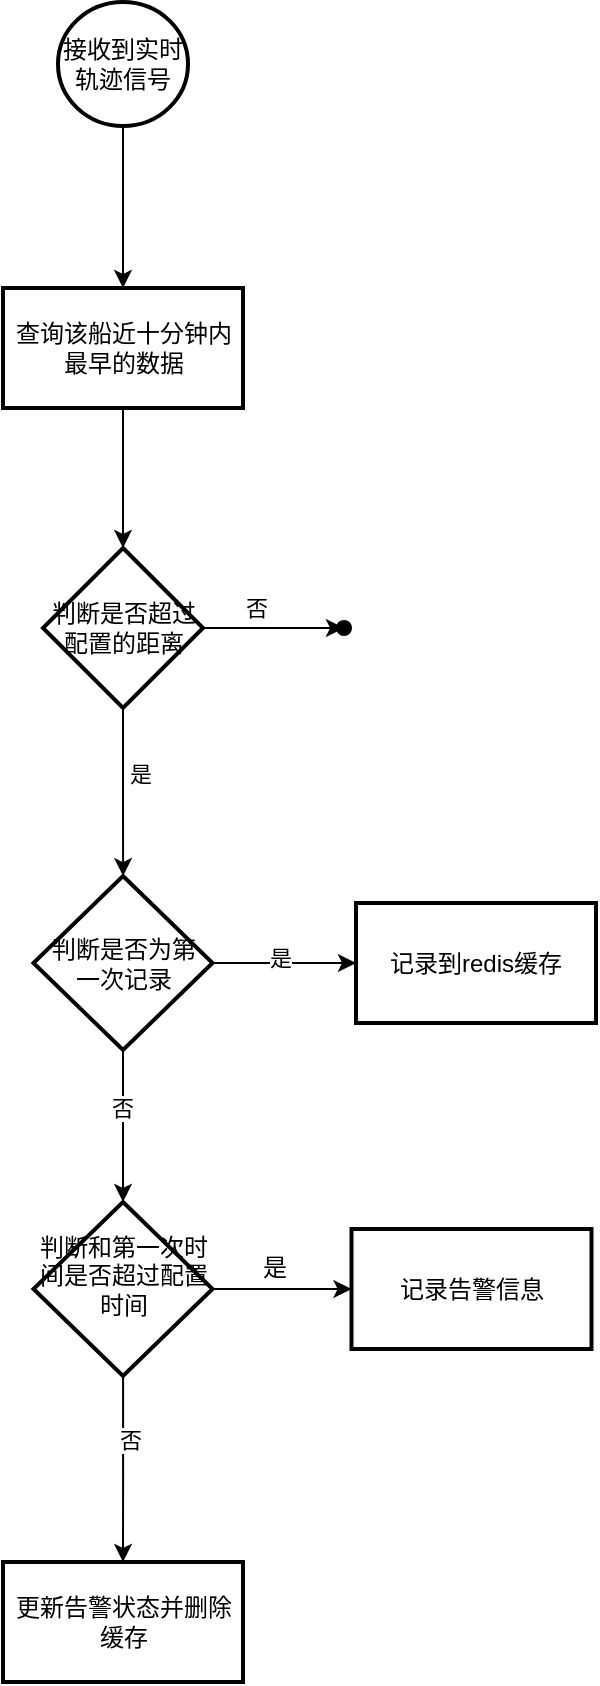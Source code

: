 <mxfile version="28.0.6">
  <diagram id="C5RBs43oDa-KdzZeNtuy" name="Page-1">
    <mxGraphModel dx="1426" dy="743" grid="0" gridSize="10" guides="1" tooltips="1" connect="1" arrows="1" fold="1" page="1" pageScale="1" pageWidth="827" pageHeight="1169" background="none" math="0" shadow="0">
      <root>
        <mxCell id="WIyWlLk6GJQsqaUBKTNV-0" />
        <mxCell id="WIyWlLk6GJQsqaUBKTNV-1" parent="WIyWlLk6GJQsqaUBKTNV-0" />
        <mxCell id="sW7xOyqZdAzlP1_AFJfC-4" value="" style="edgeStyle=orthogonalEdgeStyle;rounded=0;orthogonalLoop=1;jettySize=auto;html=1;strokeWidth=1;" edge="1" parent="WIyWlLk6GJQsqaUBKTNV-1" source="sW7xOyqZdAzlP1_AFJfC-1" target="sW7xOyqZdAzlP1_AFJfC-3">
          <mxGeometry relative="1" as="geometry" />
        </mxCell>
        <mxCell id="sW7xOyqZdAzlP1_AFJfC-1" value="接收到实时轨迹信号" style="strokeWidth=2;html=1;shape=mxgraph.flowchart.start_2;whiteSpace=wrap;" vertex="1" parent="WIyWlLk6GJQsqaUBKTNV-1">
          <mxGeometry x="107" y="58" width="65" height="62" as="geometry" />
        </mxCell>
        <mxCell id="sW7xOyqZdAzlP1_AFJfC-8" value="" style="edgeStyle=orthogonalEdgeStyle;rounded=0;orthogonalLoop=1;jettySize=auto;html=1;" edge="1" parent="WIyWlLk6GJQsqaUBKTNV-1" source="sW7xOyqZdAzlP1_AFJfC-3" target="sW7xOyqZdAzlP1_AFJfC-7">
          <mxGeometry relative="1" as="geometry" />
        </mxCell>
        <mxCell id="sW7xOyqZdAzlP1_AFJfC-3" value="查询该船近十分钟内最早的数据" style="whiteSpace=wrap;html=1;strokeWidth=2;" vertex="1" parent="WIyWlLk6GJQsqaUBKTNV-1">
          <mxGeometry x="79.5" y="201" width="120" height="60" as="geometry" />
        </mxCell>
        <mxCell id="sW7xOyqZdAzlP1_AFJfC-10" value="" style="edgeStyle=orthogonalEdgeStyle;rounded=0;orthogonalLoop=1;jettySize=auto;html=1;" edge="1" parent="WIyWlLk6GJQsqaUBKTNV-1" source="sW7xOyqZdAzlP1_AFJfC-7" target="sW7xOyqZdAzlP1_AFJfC-9">
          <mxGeometry relative="1" as="geometry" />
        </mxCell>
        <mxCell id="sW7xOyqZdAzlP1_AFJfC-11" value="否" style="edgeLabel;html=1;align=center;verticalAlign=middle;resizable=0;points=[];" vertex="1" connectable="0" parent="sW7xOyqZdAzlP1_AFJfC-10">
          <mxGeometry x="-0.358" relative="1" as="geometry">
            <mxPoint x="4" y="-10" as="offset" />
          </mxGeometry>
        </mxCell>
        <mxCell id="sW7xOyqZdAzlP1_AFJfC-13" value="" style="edgeStyle=orthogonalEdgeStyle;rounded=0;orthogonalLoop=1;jettySize=auto;html=1;" edge="1" parent="WIyWlLk6GJQsqaUBKTNV-1" source="sW7xOyqZdAzlP1_AFJfC-7" target="sW7xOyqZdAzlP1_AFJfC-12">
          <mxGeometry relative="1" as="geometry" />
        </mxCell>
        <mxCell id="sW7xOyqZdAzlP1_AFJfC-14" value="是" style="edgeLabel;html=1;align=center;verticalAlign=middle;resizable=0;points=[];" vertex="1" connectable="0" parent="sW7xOyqZdAzlP1_AFJfC-13">
          <mxGeometry x="-0.225" y="-1" relative="1" as="geometry">
            <mxPoint x="9" as="offset" />
          </mxGeometry>
        </mxCell>
        <mxCell id="sW7xOyqZdAzlP1_AFJfC-7" value="判断是否超过配置的距离" style="rhombus;whiteSpace=wrap;html=1;strokeWidth=2;" vertex="1" parent="WIyWlLk6GJQsqaUBKTNV-1">
          <mxGeometry x="99.5" y="331" width="80" height="80" as="geometry" />
        </mxCell>
        <mxCell id="sW7xOyqZdAzlP1_AFJfC-9" value="" style="shape=waypoint;sketch=0;size=6;pointerEvents=1;points=[];fillColor=default;resizable=0;rotatable=0;perimeter=centerPerimeter;snapToPoint=1;strokeWidth=2;" vertex="1" parent="WIyWlLk6GJQsqaUBKTNV-1">
          <mxGeometry x="240" y="361" width="20" height="20" as="geometry" />
        </mxCell>
        <mxCell id="sW7xOyqZdAzlP1_AFJfC-16" value="" style="edgeStyle=orthogonalEdgeStyle;rounded=0;orthogonalLoop=1;jettySize=auto;html=1;" edge="1" parent="WIyWlLk6GJQsqaUBKTNV-1" source="sW7xOyqZdAzlP1_AFJfC-12" target="sW7xOyqZdAzlP1_AFJfC-15">
          <mxGeometry relative="1" as="geometry" />
        </mxCell>
        <mxCell id="sW7xOyqZdAzlP1_AFJfC-17" value="是" style="edgeLabel;html=1;align=center;verticalAlign=middle;resizable=0;points=[];" vertex="1" connectable="0" parent="sW7xOyqZdAzlP1_AFJfC-16">
          <mxGeometry x="-0.073" y="4" relative="1" as="geometry">
            <mxPoint y="1" as="offset" />
          </mxGeometry>
        </mxCell>
        <mxCell id="sW7xOyqZdAzlP1_AFJfC-19" value="" style="edgeStyle=orthogonalEdgeStyle;rounded=0;orthogonalLoop=1;jettySize=auto;html=1;" edge="1" parent="WIyWlLk6GJQsqaUBKTNV-1" source="sW7xOyqZdAzlP1_AFJfC-12" target="sW7xOyqZdAzlP1_AFJfC-18">
          <mxGeometry relative="1" as="geometry" />
        </mxCell>
        <mxCell id="sW7xOyqZdAzlP1_AFJfC-20" value="否" style="edgeLabel;html=1;align=center;verticalAlign=middle;resizable=0;points=[];" vertex="1" connectable="0" parent="sW7xOyqZdAzlP1_AFJfC-19">
          <mxGeometry x="-0.25" y="-1" relative="1" as="geometry">
            <mxPoint as="offset" />
          </mxGeometry>
        </mxCell>
        <mxCell id="sW7xOyqZdAzlP1_AFJfC-12" value="判断是否为第&lt;div&gt;一次记录&lt;/div&gt;" style="rhombus;whiteSpace=wrap;html=1;strokeWidth=2;" vertex="1" parent="WIyWlLk6GJQsqaUBKTNV-1">
          <mxGeometry x="94.75" y="495" width="89.5" height="87" as="geometry" />
        </mxCell>
        <mxCell id="sW7xOyqZdAzlP1_AFJfC-15" value="记录到redis缓存" style="whiteSpace=wrap;html=1;strokeWidth=2;" vertex="1" parent="WIyWlLk6GJQsqaUBKTNV-1">
          <mxGeometry x="256" y="508.5" width="120" height="60" as="geometry" />
        </mxCell>
        <mxCell id="sW7xOyqZdAzlP1_AFJfC-25" value="" style="edgeStyle=orthogonalEdgeStyle;rounded=0;orthogonalLoop=1;jettySize=auto;html=1;" edge="1" parent="WIyWlLk6GJQsqaUBKTNV-1" source="sW7xOyqZdAzlP1_AFJfC-18" target="sW7xOyqZdAzlP1_AFJfC-24">
          <mxGeometry relative="1" as="geometry" />
        </mxCell>
        <mxCell id="sW7xOyqZdAzlP1_AFJfC-28" value="" style="edgeStyle=orthogonalEdgeStyle;rounded=0;orthogonalLoop=1;jettySize=auto;html=1;" edge="1" parent="WIyWlLk6GJQsqaUBKTNV-1" source="sW7xOyqZdAzlP1_AFJfC-18" target="sW7xOyqZdAzlP1_AFJfC-27">
          <mxGeometry relative="1" as="geometry" />
        </mxCell>
        <mxCell id="sW7xOyqZdAzlP1_AFJfC-29" value="否" style="edgeLabel;html=1;align=center;verticalAlign=middle;resizable=0;points=[];" vertex="1" connectable="0" parent="sW7xOyqZdAzlP1_AFJfC-28">
          <mxGeometry x="-0.315" y="3" relative="1" as="geometry">
            <mxPoint as="offset" />
          </mxGeometry>
        </mxCell>
        <mxCell id="sW7xOyqZdAzlP1_AFJfC-18" value="判断和第一次时间是否超过配置时间&lt;div&gt;&lt;br&gt;&lt;/div&gt;" style="rhombus;whiteSpace=wrap;html=1;strokeWidth=2;" vertex="1" parent="WIyWlLk6GJQsqaUBKTNV-1">
          <mxGeometry x="94.75" y="658" width="89.5" height="87" as="geometry" />
        </mxCell>
        <mxCell id="sW7xOyqZdAzlP1_AFJfC-24" value="记录告警信息" style="whiteSpace=wrap;html=1;strokeWidth=2;" vertex="1" parent="WIyWlLk6GJQsqaUBKTNV-1">
          <mxGeometry x="253.75" y="671.5" width="120" height="60" as="geometry" />
        </mxCell>
        <mxCell id="sW7xOyqZdAzlP1_AFJfC-26" value="是" style="text;html=1;align=center;verticalAlign=middle;resizable=0;points=[];autosize=1;strokeColor=none;fillColor=none;" vertex="1" parent="WIyWlLk6GJQsqaUBKTNV-1">
          <mxGeometry x="199.5" y="678" width="30" height="26" as="geometry" />
        </mxCell>
        <mxCell id="sW7xOyqZdAzlP1_AFJfC-27" value="更新告警状态并删除缓存" style="whiteSpace=wrap;html=1;strokeWidth=2;" vertex="1" parent="WIyWlLk6GJQsqaUBKTNV-1">
          <mxGeometry x="79.5" y="838" width="120" height="60" as="geometry" />
        </mxCell>
      </root>
    </mxGraphModel>
  </diagram>
</mxfile>
